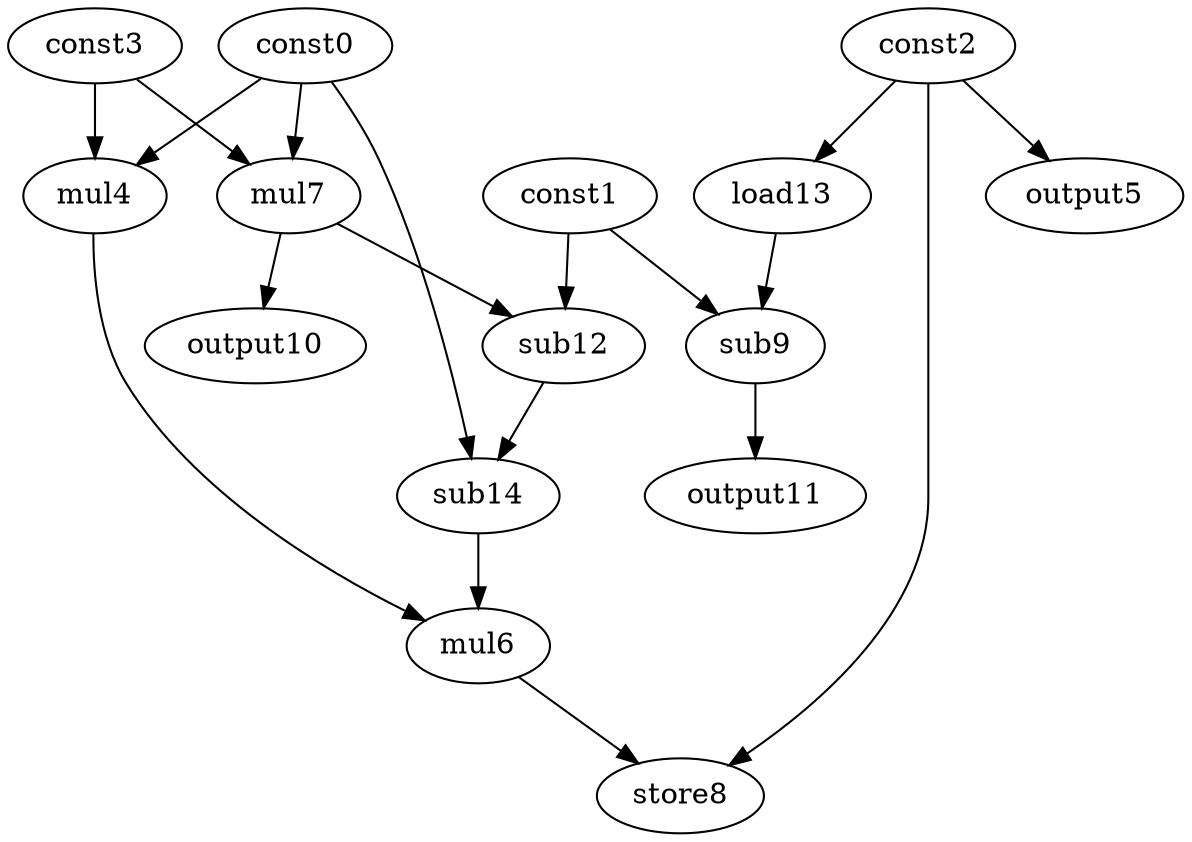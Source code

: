digraph G { 
const0[opcode=const]; 
const1[opcode=const]; 
const2[opcode=const]; 
const3[opcode=const]; 
mul4[opcode=mul]; 
output5[opcode=output]; 
mul6[opcode=mul]; 
mul7[opcode=mul]; 
store8[opcode=store]; 
sub9[opcode=sub]; 
output10[opcode=output]; 
output11[opcode=output]; 
sub12[opcode=sub]; 
load13[opcode=load]; 
sub14[opcode=sub]; 
const0->mul4[operand=0];
const3->mul4[operand=1];
const2->output5[operand=0];
const0->mul7[operand=0];
const3->mul7[operand=1];
const2->load13[operand=0];
const1->sub9[operand=0];
load13->sub9[operand=1];
mul7->output10[operand=0];
const1->sub12[operand=0];
mul7->sub12[operand=1];
sub9->output11[operand=0];
const0->sub14[operand=0];
sub12->sub14[operand=1];
mul4->mul6[operand=0];
sub14->mul6[operand=1];
const2->store8[operand=0];
mul6->store8[operand=1];
}
